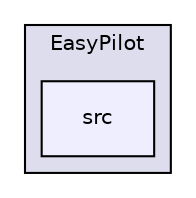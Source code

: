 digraph "C:/Users/josea/Documents/GitHub/CAL-EasyPilot/EasyPilot/src" {
  compound=true
  node [ fontsize="10", fontname="Helvetica"];
  edge [ labelfontsize="10", labelfontname="Helvetica"];
  subgraph clusterdir_c80512eb6c01b03b5e448d8be5296f21 {
    graph [ bgcolor="#ddddee", pencolor="black", label="EasyPilot" fontname="Helvetica", fontsize="10", URL="dir_c80512eb6c01b03b5e448d8be5296f21.html"]
  dir_0e410282432b1b70f5106df7bc6fe646 [shape=box, label="src", style="filled", fillcolor="#eeeeff", pencolor="black", URL="dir_0e410282432b1b70f5106df7bc6fe646.html"];
  }
}
